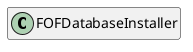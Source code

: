 @startuml
set namespaceSeparator \\
hide members
hide << alias >> circle

class FOFDatabaseInstaller
@enduml
